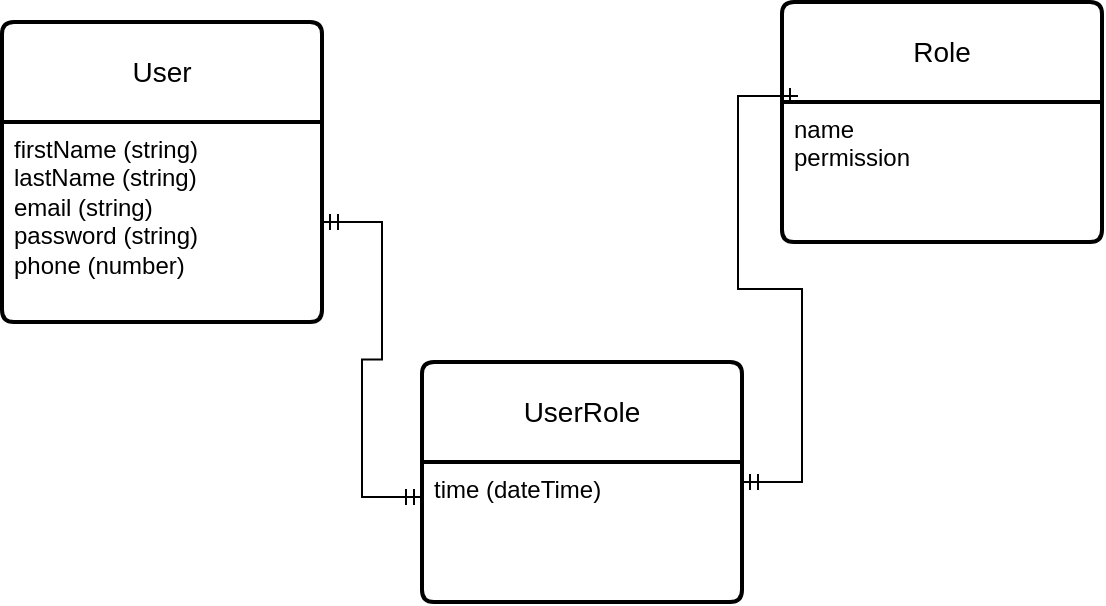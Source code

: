 <mxfile version="21.3.8" type="github">
  <diagram id="R2lEEEUBdFMjLlhIrx00" name="Page-1">
    <mxGraphModel dx="497" dy="737" grid="1" gridSize="10" guides="1" tooltips="1" connect="1" arrows="1" fold="1" page="1" pageScale="1" pageWidth="850" pageHeight="1100" math="0" shadow="0" extFonts="Permanent Marker^https://fonts.googleapis.com/css?family=Permanent+Marker">
      <root>
        <mxCell id="0" />
        <mxCell id="1" parent="0" />
        <mxCell id="uM-QPkpkQKyzup0yK1sM-1" value="User" style="swimlane;childLayout=stackLayout;horizontal=1;startSize=50;horizontalStack=0;rounded=1;fontSize=14;fontStyle=0;strokeWidth=2;resizeParent=0;resizeLast=1;shadow=0;dashed=0;align=center;arcSize=4;whiteSpace=wrap;html=1;" vertex="1" parent="1">
          <mxGeometry x="30" y="100" width="160" height="150" as="geometry" />
        </mxCell>
        <mxCell id="uM-QPkpkQKyzup0yK1sM-2" value="firstName (string)&lt;br&gt;lastName (string)&lt;br&gt;email (string)&lt;br&gt;password (string)&lt;br&gt;phone (number)" style="align=left;strokeColor=none;fillColor=none;spacingLeft=4;fontSize=12;verticalAlign=top;resizable=0;rotatable=0;part=1;html=1;" vertex="1" parent="uM-QPkpkQKyzup0yK1sM-1">
          <mxGeometry y="50" width="160" height="100" as="geometry" />
        </mxCell>
        <mxCell id="uM-QPkpkQKyzup0yK1sM-3" value="Role" style="swimlane;childLayout=stackLayout;horizontal=1;startSize=50;horizontalStack=0;rounded=1;fontSize=14;fontStyle=0;strokeWidth=2;resizeParent=0;resizeLast=1;shadow=0;dashed=0;align=center;arcSize=4;whiteSpace=wrap;html=1;" vertex="1" parent="1">
          <mxGeometry x="420" y="90" width="160" height="120" as="geometry" />
        </mxCell>
        <mxCell id="uM-QPkpkQKyzup0yK1sM-4" value="name&lt;br&gt;permission" style="align=left;strokeColor=none;fillColor=none;spacingLeft=4;fontSize=12;verticalAlign=top;resizable=0;rotatable=0;part=1;html=1;" vertex="1" parent="uM-QPkpkQKyzup0yK1sM-3">
          <mxGeometry y="50" width="160" height="70" as="geometry" />
        </mxCell>
        <mxCell id="uM-QPkpkQKyzup0yK1sM-8" value="UserRole" style="swimlane;childLayout=stackLayout;horizontal=1;startSize=50;horizontalStack=0;rounded=1;fontSize=14;fontStyle=0;strokeWidth=2;resizeParent=0;resizeLast=1;shadow=0;dashed=0;align=center;arcSize=4;whiteSpace=wrap;html=1;" vertex="1" parent="1">
          <mxGeometry x="240" y="270" width="160" height="120" as="geometry" />
        </mxCell>
        <mxCell id="uM-QPkpkQKyzup0yK1sM-9" value="time (dateTime)" style="align=left;strokeColor=none;fillColor=none;spacingLeft=4;fontSize=12;verticalAlign=top;resizable=0;rotatable=0;part=1;html=1;" vertex="1" parent="uM-QPkpkQKyzup0yK1sM-8">
          <mxGeometry y="50" width="160" height="70" as="geometry" />
        </mxCell>
        <mxCell id="uM-QPkpkQKyzup0yK1sM-10" value="" style="edgeStyle=entityRelationEdgeStyle;fontSize=12;html=1;endArrow=ERmandOne;startArrow=ERmandOne;rounded=0;exitX=0;exitY=0.25;exitDx=0;exitDy=0;" edge="1" parent="1" source="uM-QPkpkQKyzup0yK1sM-9" target="uM-QPkpkQKyzup0yK1sM-2">
          <mxGeometry width="100" height="100" relative="1" as="geometry">
            <mxPoint x="10" y="350" as="sourcePoint" />
            <mxPoint x="110" y="250" as="targetPoint" />
          </mxGeometry>
        </mxCell>
        <mxCell id="uM-QPkpkQKyzup0yK1sM-11" value="" style="edgeStyle=entityRelationEdgeStyle;fontSize=12;html=1;endArrow=ERmandOne;startArrow=ERmandOne;rounded=0;entryX=0.05;entryY=-0.043;entryDx=0;entryDy=0;entryPerimeter=0;exitX=1;exitY=0.5;exitDx=0;exitDy=0;" edge="1" parent="1" source="uM-QPkpkQKyzup0yK1sM-8" target="uM-QPkpkQKyzup0yK1sM-4">
          <mxGeometry width="100" height="100" relative="1" as="geometry">
            <mxPoint x="320" y="240" as="sourcePoint" />
            <mxPoint x="420" y="140" as="targetPoint" />
          </mxGeometry>
        </mxCell>
      </root>
    </mxGraphModel>
  </diagram>
</mxfile>
